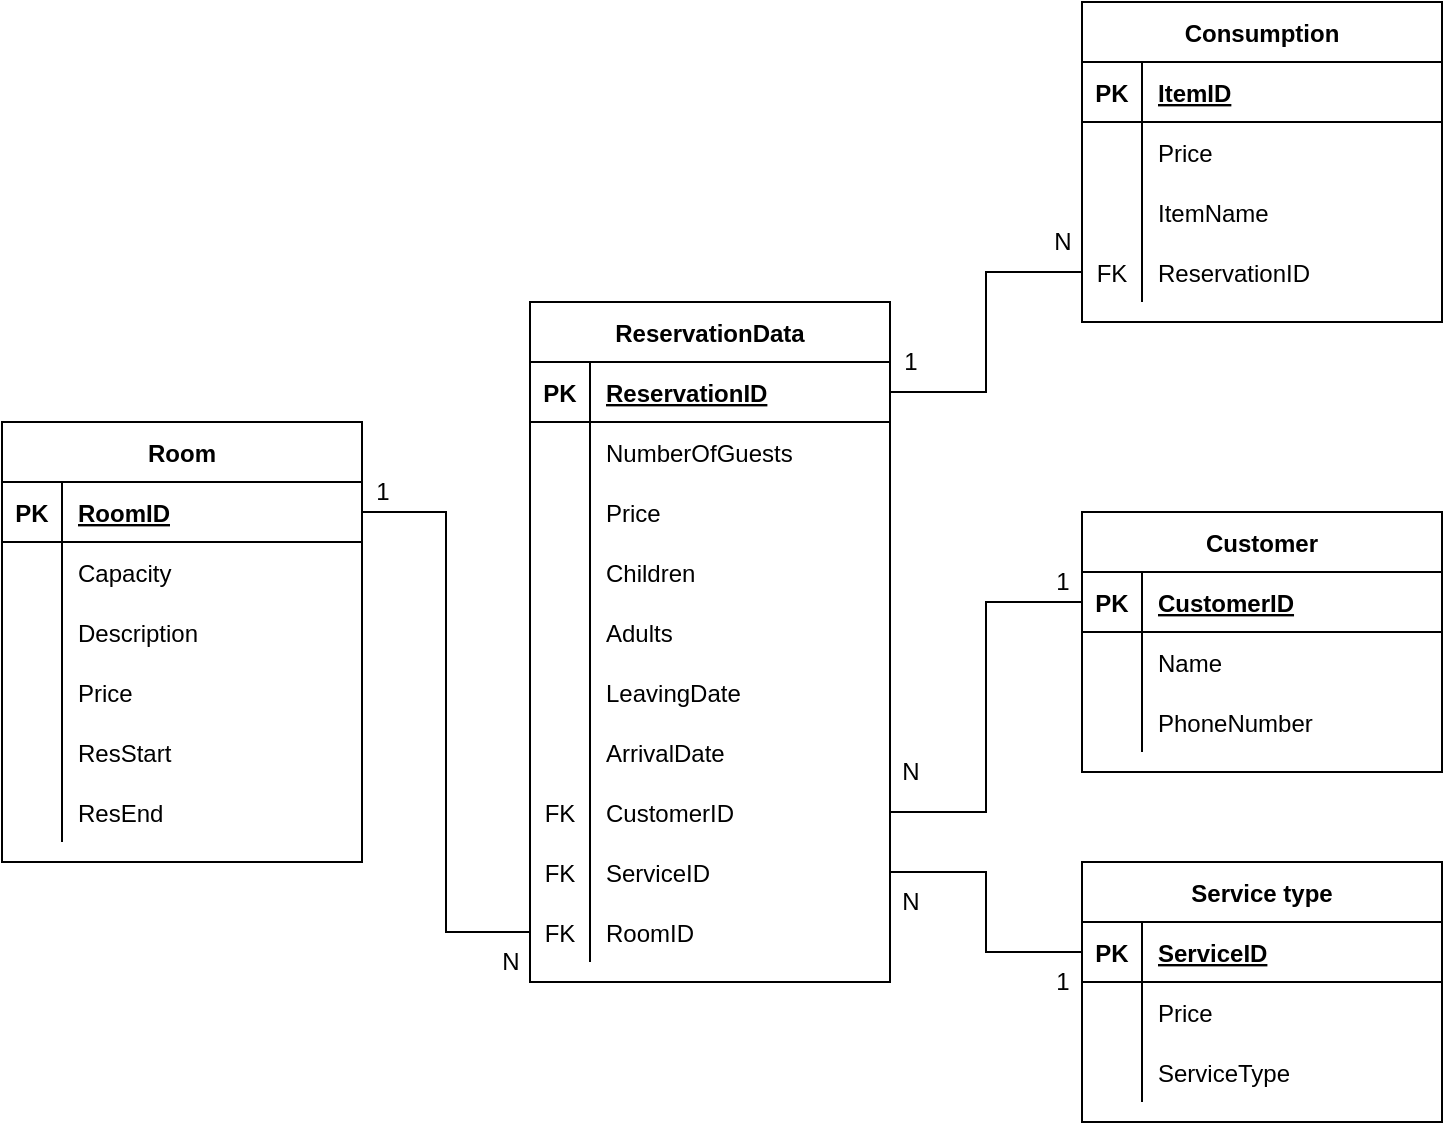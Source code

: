 <mxfile version="15.7.1" type="device"><diagram id="HWn-KV76zwdlHTh2rlvu" name="Page-1"><mxGraphModel dx="1038" dy="689" grid="1" gridSize="10" guides="1" tooltips="1" connect="1" arrows="1" fold="1" page="1" pageScale="1" pageWidth="827" pageHeight="1169" math="0" shadow="0"><root><mxCell id="0"/><mxCell id="1" parent="0"/><mxCell id="mGtqoPG1lexcbGp9XY0Q-1" value="Consumption" style="shape=table;startSize=30;container=1;collapsible=1;childLayout=tableLayout;fixedRows=1;rowLines=0;fontStyle=1;align=center;resizeLast=1;" parent="1" vertex="1"><mxGeometry x="600" y="210" width="180" height="160" as="geometry"/></mxCell><mxCell id="mGtqoPG1lexcbGp9XY0Q-2" value="" style="shape=partialRectangle;collapsible=0;dropTarget=0;pointerEvents=0;fillColor=none;top=0;left=0;bottom=1;right=0;points=[[0,0.5],[1,0.5]];portConstraint=eastwest;" parent="mGtqoPG1lexcbGp9XY0Q-1" vertex="1"><mxGeometry y="30" width="180" height="30" as="geometry"/></mxCell><mxCell id="mGtqoPG1lexcbGp9XY0Q-3" value="PK" style="shape=partialRectangle;connectable=0;fillColor=none;top=0;left=0;bottom=0;right=0;fontStyle=1;overflow=hidden;" parent="mGtqoPG1lexcbGp9XY0Q-2" vertex="1"><mxGeometry width="30" height="30" as="geometry"><mxRectangle width="30" height="30" as="alternateBounds"/></mxGeometry></mxCell><mxCell id="mGtqoPG1lexcbGp9XY0Q-4" value="ItemID" style="shape=partialRectangle;connectable=0;fillColor=none;top=0;left=0;bottom=0;right=0;align=left;spacingLeft=6;fontStyle=5;overflow=hidden;" parent="mGtqoPG1lexcbGp9XY0Q-2" vertex="1"><mxGeometry x="30" width="150" height="30" as="geometry"><mxRectangle width="150" height="30" as="alternateBounds"/></mxGeometry></mxCell><mxCell id="mGtqoPG1lexcbGp9XY0Q-5" value="" style="shape=partialRectangle;collapsible=0;dropTarget=0;pointerEvents=0;fillColor=none;top=0;left=0;bottom=0;right=0;points=[[0,0.5],[1,0.5]];portConstraint=eastwest;" parent="mGtqoPG1lexcbGp9XY0Q-1" vertex="1"><mxGeometry y="60" width="180" height="30" as="geometry"/></mxCell><mxCell id="mGtqoPG1lexcbGp9XY0Q-6" value="" style="shape=partialRectangle;connectable=0;fillColor=none;top=0;left=0;bottom=0;right=0;editable=1;overflow=hidden;" parent="mGtqoPG1lexcbGp9XY0Q-5" vertex="1"><mxGeometry width="30" height="30" as="geometry"><mxRectangle width="30" height="30" as="alternateBounds"/></mxGeometry></mxCell><mxCell id="mGtqoPG1lexcbGp9XY0Q-7" value="Price" style="shape=partialRectangle;connectable=0;fillColor=none;top=0;left=0;bottom=0;right=0;align=left;spacingLeft=6;overflow=hidden;" parent="mGtqoPG1lexcbGp9XY0Q-5" vertex="1"><mxGeometry x="30" width="150" height="30" as="geometry"><mxRectangle width="150" height="30" as="alternateBounds"/></mxGeometry></mxCell><mxCell id="Hojj844xgADR0reQTGTB-10" style="shape=partialRectangle;collapsible=0;dropTarget=0;pointerEvents=0;fillColor=none;top=0;left=0;bottom=0;right=0;points=[[0,0.5],[1,0.5]];portConstraint=eastwest;" parent="mGtqoPG1lexcbGp9XY0Q-1" vertex="1"><mxGeometry y="90" width="180" height="30" as="geometry"/></mxCell><mxCell id="Hojj844xgADR0reQTGTB-11" style="shape=partialRectangle;connectable=0;fillColor=none;top=0;left=0;bottom=0;right=0;editable=1;overflow=hidden;" parent="Hojj844xgADR0reQTGTB-10" vertex="1"><mxGeometry width="30" height="30" as="geometry"><mxRectangle width="30" height="30" as="alternateBounds"/></mxGeometry></mxCell><mxCell id="Hojj844xgADR0reQTGTB-12" value="ItemName" style="shape=partialRectangle;connectable=0;fillColor=none;top=0;left=0;bottom=0;right=0;align=left;spacingLeft=6;overflow=hidden;" parent="Hojj844xgADR0reQTGTB-10" vertex="1"><mxGeometry x="30" width="150" height="30" as="geometry"><mxRectangle width="150" height="30" as="alternateBounds"/></mxGeometry></mxCell><mxCell id="Hojj844xgADR0reQTGTB-13" style="shape=partialRectangle;collapsible=0;dropTarget=0;pointerEvents=0;fillColor=none;top=0;left=0;bottom=0;right=0;points=[[0,0.5],[1,0.5]];portConstraint=eastwest;" parent="mGtqoPG1lexcbGp9XY0Q-1" vertex="1"><mxGeometry y="120" width="180" height="30" as="geometry"/></mxCell><mxCell id="Hojj844xgADR0reQTGTB-14" value="FK" style="shape=partialRectangle;connectable=0;fillColor=none;top=0;left=0;bottom=0;right=0;editable=1;overflow=hidden;" parent="Hojj844xgADR0reQTGTB-13" vertex="1"><mxGeometry width="30" height="30" as="geometry"><mxRectangle width="30" height="30" as="alternateBounds"/></mxGeometry></mxCell><mxCell id="Hojj844xgADR0reQTGTB-15" value="ReservationID" style="shape=partialRectangle;connectable=0;fillColor=none;top=0;left=0;bottom=0;right=0;align=left;spacingLeft=6;overflow=hidden;" parent="Hojj844xgADR0reQTGTB-13" vertex="1"><mxGeometry x="30" width="150" height="30" as="geometry"><mxRectangle width="150" height="30" as="alternateBounds"/></mxGeometry></mxCell><mxCell id="mGtqoPG1lexcbGp9XY0Q-14" value="Service type" style="shape=table;startSize=30;container=1;collapsible=1;childLayout=tableLayout;fixedRows=1;rowLines=0;fontStyle=1;align=center;resizeLast=1;" parent="1" vertex="1"><mxGeometry x="600" y="640" width="180" height="130" as="geometry"/></mxCell><mxCell id="mGtqoPG1lexcbGp9XY0Q-15" value="" style="shape=partialRectangle;collapsible=0;dropTarget=0;pointerEvents=0;fillColor=none;top=0;left=0;bottom=1;right=0;points=[[0,0.5],[1,0.5]];portConstraint=eastwest;" parent="mGtqoPG1lexcbGp9XY0Q-14" vertex="1"><mxGeometry y="30" width="180" height="30" as="geometry"/></mxCell><mxCell id="mGtqoPG1lexcbGp9XY0Q-16" value="PK" style="shape=partialRectangle;connectable=0;fillColor=none;top=0;left=0;bottom=0;right=0;fontStyle=1;overflow=hidden;" parent="mGtqoPG1lexcbGp9XY0Q-15" vertex="1"><mxGeometry width="30" height="30" as="geometry"><mxRectangle width="30" height="30" as="alternateBounds"/></mxGeometry></mxCell><mxCell id="mGtqoPG1lexcbGp9XY0Q-17" value="ServiceID" style="shape=partialRectangle;connectable=0;fillColor=none;top=0;left=0;bottom=0;right=0;align=left;spacingLeft=6;fontStyle=5;overflow=hidden;" parent="mGtqoPG1lexcbGp9XY0Q-15" vertex="1"><mxGeometry x="30" width="150" height="30" as="geometry"><mxRectangle width="150" height="30" as="alternateBounds"/></mxGeometry></mxCell><mxCell id="mGtqoPG1lexcbGp9XY0Q-18" value="" style="shape=partialRectangle;collapsible=0;dropTarget=0;pointerEvents=0;fillColor=none;top=0;left=0;bottom=0;right=0;points=[[0,0.5],[1,0.5]];portConstraint=eastwest;" parent="mGtqoPG1lexcbGp9XY0Q-14" vertex="1"><mxGeometry y="60" width="180" height="30" as="geometry"/></mxCell><mxCell id="mGtqoPG1lexcbGp9XY0Q-19" value="" style="shape=partialRectangle;connectable=0;fillColor=none;top=0;left=0;bottom=0;right=0;editable=1;overflow=hidden;" parent="mGtqoPG1lexcbGp9XY0Q-18" vertex="1"><mxGeometry width="30" height="30" as="geometry"><mxRectangle width="30" height="30" as="alternateBounds"/></mxGeometry></mxCell><mxCell id="mGtqoPG1lexcbGp9XY0Q-20" value="Price" style="shape=partialRectangle;connectable=0;fillColor=none;top=0;left=0;bottom=0;right=0;align=left;spacingLeft=6;overflow=hidden;" parent="mGtqoPG1lexcbGp9XY0Q-18" vertex="1"><mxGeometry x="30" width="150" height="30" as="geometry"><mxRectangle width="150" height="30" as="alternateBounds"/></mxGeometry></mxCell><mxCell id="Hojj844xgADR0reQTGTB-1" style="shape=partialRectangle;collapsible=0;dropTarget=0;pointerEvents=0;fillColor=none;top=0;left=0;bottom=0;right=0;points=[[0,0.5],[1,0.5]];portConstraint=eastwest;" parent="mGtqoPG1lexcbGp9XY0Q-14" vertex="1"><mxGeometry y="90" width="180" height="30" as="geometry"/></mxCell><mxCell id="Hojj844xgADR0reQTGTB-2" style="shape=partialRectangle;connectable=0;fillColor=none;top=0;left=0;bottom=0;right=0;editable=1;overflow=hidden;" parent="Hojj844xgADR0reQTGTB-1" vertex="1"><mxGeometry width="30" height="30" as="geometry"><mxRectangle width="30" height="30" as="alternateBounds"/></mxGeometry></mxCell><mxCell id="Hojj844xgADR0reQTGTB-3" value="ServiceType" style="shape=partialRectangle;connectable=0;fillColor=none;top=0;left=0;bottom=0;right=0;align=left;spacingLeft=6;overflow=hidden;" parent="Hojj844xgADR0reQTGTB-1" vertex="1"><mxGeometry x="30" width="150" height="30" as="geometry"><mxRectangle width="150" height="30" as="alternateBounds"/></mxGeometry></mxCell><mxCell id="mGtqoPG1lexcbGp9XY0Q-21" value="Room" style="shape=table;startSize=30;container=1;collapsible=1;childLayout=tableLayout;fixedRows=1;rowLines=0;fontStyle=1;align=center;resizeLast=1;" parent="1" vertex="1"><mxGeometry x="60" y="420" width="180" height="220" as="geometry"/></mxCell><mxCell id="mGtqoPG1lexcbGp9XY0Q-22" value="" style="shape=partialRectangle;collapsible=0;dropTarget=0;pointerEvents=0;fillColor=none;top=0;left=0;bottom=1;right=0;points=[[0,0.5],[1,0.5]];portConstraint=eastwest;" parent="mGtqoPG1lexcbGp9XY0Q-21" vertex="1"><mxGeometry y="30" width="180" height="30" as="geometry"/></mxCell><mxCell id="mGtqoPG1lexcbGp9XY0Q-23" value="PK" style="shape=partialRectangle;connectable=0;fillColor=none;top=0;left=0;bottom=0;right=0;fontStyle=1;overflow=hidden;" parent="mGtqoPG1lexcbGp9XY0Q-22" vertex="1"><mxGeometry width="30" height="30" as="geometry"><mxRectangle width="30" height="30" as="alternateBounds"/></mxGeometry></mxCell><mxCell id="mGtqoPG1lexcbGp9XY0Q-24" value="RoomID" style="shape=partialRectangle;connectable=0;fillColor=none;top=0;left=0;bottom=0;right=0;align=left;spacingLeft=6;fontStyle=5;overflow=hidden;" parent="mGtqoPG1lexcbGp9XY0Q-22" vertex="1"><mxGeometry x="30" width="150" height="30" as="geometry"><mxRectangle width="150" height="30" as="alternateBounds"/></mxGeometry></mxCell><mxCell id="mGtqoPG1lexcbGp9XY0Q-25" value="" style="shape=partialRectangle;collapsible=0;dropTarget=0;pointerEvents=0;fillColor=none;top=0;left=0;bottom=0;right=0;points=[[0,0.5],[1,0.5]];portConstraint=eastwest;" parent="mGtqoPG1lexcbGp9XY0Q-21" vertex="1"><mxGeometry y="60" width="180" height="30" as="geometry"/></mxCell><mxCell id="mGtqoPG1lexcbGp9XY0Q-26" value="" style="shape=partialRectangle;connectable=0;fillColor=none;top=0;left=0;bottom=0;right=0;editable=1;overflow=hidden;" parent="mGtqoPG1lexcbGp9XY0Q-25" vertex="1"><mxGeometry width="30" height="30" as="geometry"><mxRectangle width="30" height="30" as="alternateBounds"/></mxGeometry></mxCell><mxCell id="mGtqoPG1lexcbGp9XY0Q-27" value="Capacity" style="shape=partialRectangle;connectable=0;fillColor=none;top=0;left=0;bottom=0;right=0;align=left;spacingLeft=6;overflow=hidden;" parent="mGtqoPG1lexcbGp9XY0Q-25" vertex="1"><mxGeometry x="30" width="150" height="30" as="geometry"><mxRectangle width="150" height="30" as="alternateBounds"/></mxGeometry></mxCell><mxCell id="mGtqoPG1lexcbGp9XY0Q-28" value="" style="shape=partialRectangle;collapsible=0;dropTarget=0;pointerEvents=0;fillColor=none;top=0;left=0;bottom=0;right=0;points=[[0,0.5],[1,0.5]];portConstraint=eastwest;" parent="mGtqoPG1lexcbGp9XY0Q-21" vertex="1"><mxGeometry y="90" width="180" height="30" as="geometry"/></mxCell><mxCell id="mGtqoPG1lexcbGp9XY0Q-29" value="" style="shape=partialRectangle;connectable=0;fillColor=none;top=0;left=0;bottom=0;right=0;editable=1;overflow=hidden;" parent="mGtqoPG1lexcbGp9XY0Q-28" vertex="1"><mxGeometry width="30" height="30" as="geometry"><mxRectangle width="30" height="30" as="alternateBounds"/></mxGeometry></mxCell><mxCell id="mGtqoPG1lexcbGp9XY0Q-30" value="Description" style="shape=partialRectangle;connectable=0;fillColor=none;top=0;left=0;bottom=0;right=0;align=left;spacingLeft=6;overflow=hidden;" parent="mGtqoPG1lexcbGp9XY0Q-28" vertex="1"><mxGeometry x="30" width="150" height="30" as="geometry"><mxRectangle width="150" height="30" as="alternateBounds"/></mxGeometry></mxCell><mxCell id="mGtqoPG1lexcbGp9XY0Q-40" style="shape=partialRectangle;collapsible=0;dropTarget=0;pointerEvents=0;fillColor=none;top=0;left=0;bottom=0;right=0;points=[[0,0.5],[1,0.5]];portConstraint=eastwest;" parent="mGtqoPG1lexcbGp9XY0Q-21" vertex="1"><mxGeometry y="120" width="180" height="30" as="geometry"/></mxCell><mxCell id="mGtqoPG1lexcbGp9XY0Q-41" style="shape=partialRectangle;connectable=0;fillColor=none;top=0;left=0;bottom=0;right=0;editable=1;overflow=hidden;" parent="mGtqoPG1lexcbGp9XY0Q-40" vertex="1"><mxGeometry width="30" height="30" as="geometry"><mxRectangle width="30" height="30" as="alternateBounds"/></mxGeometry></mxCell><mxCell id="mGtqoPG1lexcbGp9XY0Q-42" value="Price" style="shape=partialRectangle;connectable=0;fillColor=none;top=0;left=0;bottom=0;right=0;align=left;spacingLeft=6;overflow=hidden;" parent="mGtqoPG1lexcbGp9XY0Q-40" vertex="1"><mxGeometry x="30" width="150" height="30" as="geometry"><mxRectangle width="150" height="30" as="alternateBounds"/></mxGeometry></mxCell><mxCell id="mGtqoPG1lexcbGp9XY0Q-37" style="shape=partialRectangle;collapsible=0;dropTarget=0;pointerEvents=0;fillColor=none;top=0;left=0;bottom=0;right=0;points=[[0,0.5],[1,0.5]];portConstraint=eastwest;" parent="mGtqoPG1lexcbGp9XY0Q-21" vertex="1"><mxGeometry y="150" width="180" height="30" as="geometry"/></mxCell><mxCell id="mGtqoPG1lexcbGp9XY0Q-38" style="shape=partialRectangle;connectable=0;fillColor=none;top=0;left=0;bottom=0;right=0;editable=1;overflow=hidden;" parent="mGtqoPG1lexcbGp9XY0Q-37" vertex="1"><mxGeometry width="30" height="30" as="geometry"><mxRectangle width="30" height="30" as="alternateBounds"/></mxGeometry></mxCell><mxCell id="mGtqoPG1lexcbGp9XY0Q-39" value="ResStart" style="shape=partialRectangle;connectable=0;fillColor=none;top=0;left=0;bottom=0;right=0;align=left;spacingLeft=6;overflow=hidden;" parent="mGtqoPG1lexcbGp9XY0Q-37" vertex="1"><mxGeometry x="30" width="150" height="30" as="geometry"><mxRectangle width="150" height="30" as="alternateBounds"/></mxGeometry></mxCell><mxCell id="mGtqoPG1lexcbGp9XY0Q-34" style="shape=partialRectangle;collapsible=0;dropTarget=0;pointerEvents=0;fillColor=none;top=0;left=0;bottom=0;right=0;points=[[0,0.5],[1,0.5]];portConstraint=eastwest;" parent="mGtqoPG1lexcbGp9XY0Q-21" vertex="1"><mxGeometry y="180" width="180" height="30" as="geometry"/></mxCell><mxCell id="mGtqoPG1lexcbGp9XY0Q-35" style="shape=partialRectangle;connectable=0;fillColor=none;top=0;left=0;bottom=0;right=0;editable=1;overflow=hidden;" parent="mGtqoPG1lexcbGp9XY0Q-34" vertex="1"><mxGeometry width="30" height="30" as="geometry"><mxRectangle width="30" height="30" as="alternateBounds"/></mxGeometry></mxCell><mxCell id="mGtqoPG1lexcbGp9XY0Q-36" value="ResEnd" style="shape=partialRectangle;connectable=0;fillColor=none;top=0;left=0;bottom=0;right=0;align=left;spacingLeft=6;overflow=hidden;" parent="mGtqoPG1lexcbGp9XY0Q-34" vertex="1"><mxGeometry x="30" width="150" height="30" as="geometry"><mxRectangle width="150" height="30" as="alternateBounds"/></mxGeometry></mxCell><mxCell id="mGtqoPG1lexcbGp9XY0Q-43" value="ReservationData" style="shape=table;startSize=30;container=1;collapsible=1;childLayout=tableLayout;fixedRows=1;rowLines=0;fontStyle=1;align=center;resizeLast=1;" parent="1" vertex="1"><mxGeometry x="324" y="360" width="180" height="340" as="geometry"/></mxCell><mxCell id="mGtqoPG1lexcbGp9XY0Q-44" value="" style="shape=partialRectangle;collapsible=0;dropTarget=0;pointerEvents=0;fillColor=none;top=0;left=0;bottom=1;right=0;points=[[0,0.5],[1,0.5]];portConstraint=eastwest;" parent="mGtqoPG1lexcbGp9XY0Q-43" vertex="1"><mxGeometry y="30" width="180" height="30" as="geometry"/></mxCell><mxCell id="mGtqoPG1lexcbGp9XY0Q-45" value="PK" style="shape=partialRectangle;connectable=0;fillColor=none;top=0;left=0;bottom=0;right=0;fontStyle=1;overflow=hidden;" parent="mGtqoPG1lexcbGp9XY0Q-44" vertex="1"><mxGeometry width="30" height="30" as="geometry"><mxRectangle width="30" height="30" as="alternateBounds"/></mxGeometry></mxCell><mxCell id="mGtqoPG1lexcbGp9XY0Q-46" value="ReservationID" style="shape=partialRectangle;connectable=0;fillColor=none;top=0;left=0;bottom=0;right=0;align=left;spacingLeft=6;fontStyle=5;overflow=hidden;" parent="mGtqoPG1lexcbGp9XY0Q-44" vertex="1"><mxGeometry x="30" width="150" height="30" as="geometry"><mxRectangle width="150" height="30" as="alternateBounds"/></mxGeometry></mxCell><mxCell id="mGtqoPG1lexcbGp9XY0Q-50" value="" style="shape=partialRectangle;collapsible=0;dropTarget=0;pointerEvents=0;fillColor=none;top=0;left=0;bottom=0;right=0;points=[[0,0.5],[1,0.5]];portConstraint=eastwest;" parent="mGtqoPG1lexcbGp9XY0Q-43" vertex="1"><mxGeometry y="60" width="180" height="30" as="geometry"/></mxCell><mxCell id="mGtqoPG1lexcbGp9XY0Q-51" value="" style="shape=partialRectangle;connectable=0;fillColor=none;top=0;left=0;bottom=0;right=0;editable=1;overflow=hidden;" parent="mGtqoPG1lexcbGp9XY0Q-50" vertex="1"><mxGeometry width="30" height="30" as="geometry"><mxRectangle width="30" height="30" as="alternateBounds"/></mxGeometry></mxCell><mxCell id="mGtqoPG1lexcbGp9XY0Q-52" value="NumberOfGuests" style="shape=partialRectangle;connectable=0;fillColor=none;top=0;left=0;bottom=0;right=0;align=left;spacingLeft=6;overflow=hidden;" parent="mGtqoPG1lexcbGp9XY0Q-50" vertex="1"><mxGeometry x="30" width="150" height="30" as="geometry"><mxRectangle width="150" height="30" as="alternateBounds"/></mxGeometry></mxCell><mxCell id="mGtqoPG1lexcbGp9XY0Q-53" value="" style="shape=partialRectangle;collapsible=0;dropTarget=0;pointerEvents=0;fillColor=none;top=0;left=0;bottom=0;right=0;points=[[0,0.5],[1,0.5]];portConstraint=eastwest;" parent="mGtqoPG1lexcbGp9XY0Q-43" vertex="1"><mxGeometry y="90" width="180" height="30" as="geometry"/></mxCell><mxCell id="mGtqoPG1lexcbGp9XY0Q-54" value="" style="shape=partialRectangle;connectable=0;fillColor=none;top=0;left=0;bottom=0;right=0;editable=1;overflow=hidden;" parent="mGtqoPG1lexcbGp9XY0Q-53" vertex="1"><mxGeometry width="30" height="30" as="geometry"><mxRectangle width="30" height="30" as="alternateBounds"/></mxGeometry></mxCell><mxCell id="mGtqoPG1lexcbGp9XY0Q-55" value="Price" style="shape=partialRectangle;connectable=0;fillColor=none;top=0;left=0;bottom=0;right=0;align=left;spacingLeft=6;overflow=hidden;" parent="mGtqoPG1lexcbGp9XY0Q-53" vertex="1"><mxGeometry x="30" width="150" height="30" as="geometry"><mxRectangle width="150" height="30" as="alternateBounds"/></mxGeometry></mxCell><mxCell id="mGtqoPG1lexcbGp9XY0Q-56" style="shape=partialRectangle;collapsible=0;dropTarget=0;pointerEvents=0;fillColor=none;top=0;left=0;bottom=0;right=0;points=[[0,0.5],[1,0.5]];portConstraint=eastwest;" parent="mGtqoPG1lexcbGp9XY0Q-43" vertex="1"><mxGeometry y="120" width="180" height="30" as="geometry"/></mxCell><mxCell id="mGtqoPG1lexcbGp9XY0Q-57" style="shape=partialRectangle;connectable=0;fillColor=none;top=0;left=0;bottom=0;right=0;editable=1;overflow=hidden;" parent="mGtqoPG1lexcbGp9XY0Q-56" vertex="1"><mxGeometry width="30" height="30" as="geometry"><mxRectangle width="30" height="30" as="alternateBounds"/></mxGeometry></mxCell><mxCell id="mGtqoPG1lexcbGp9XY0Q-58" value="Children" style="shape=partialRectangle;connectable=0;fillColor=none;top=0;left=0;bottom=0;right=0;align=left;spacingLeft=6;overflow=hidden;" parent="mGtqoPG1lexcbGp9XY0Q-56" vertex="1"><mxGeometry x="30" width="150" height="30" as="geometry"><mxRectangle width="150" height="30" as="alternateBounds"/></mxGeometry></mxCell><mxCell id="mGtqoPG1lexcbGp9XY0Q-59" style="shape=partialRectangle;collapsible=0;dropTarget=0;pointerEvents=0;fillColor=none;top=0;left=0;bottom=0;right=0;points=[[0,0.5],[1,0.5]];portConstraint=eastwest;" parent="mGtqoPG1lexcbGp9XY0Q-43" vertex="1"><mxGeometry y="150" width="180" height="30" as="geometry"/></mxCell><mxCell id="mGtqoPG1lexcbGp9XY0Q-60" style="shape=partialRectangle;connectable=0;fillColor=none;top=0;left=0;bottom=0;right=0;editable=1;overflow=hidden;" parent="mGtqoPG1lexcbGp9XY0Q-59" vertex="1"><mxGeometry width="30" height="30" as="geometry"><mxRectangle width="30" height="30" as="alternateBounds"/></mxGeometry></mxCell><mxCell id="mGtqoPG1lexcbGp9XY0Q-61" value="Adults" style="shape=partialRectangle;connectable=0;fillColor=none;top=0;left=0;bottom=0;right=0;align=left;spacingLeft=6;overflow=hidden;" parent="mGtqoPG1lexcbGp9XY0Q-59" vertex="1"><mxGeometry x="30" width="150" height="30" as="geometry"><mxRectangle width="150" height="30" as="alternateBounds"/></mxGeometry></mxCell><mxCell id="mGtqoPG1lexcbGp9XY0Q-62" style="shape=partialRectangle;collapsible=0;dropTarget=0;pointerEvents=0;fillColor=none;top=0;left=0;bottom=0;right=0;points=[[0,0.5],[1,0.5]];portConstraint=eastwest;" parent="mGtqoPG1lexcbGp9XY0Q-43" vertex="1"><mxGeometry y="180" width="180" height="30" as="geometry"/></mxCell><mxCell id="mGtqoPG1lexcbGp9XY0Q-63" style="shape=partialRectangle;connectable=0;fillColor=none;top=0;left=0;bottom=0;right=0;editable=1;overflow=hidden;" parent="mGtqoPG1lexcbGp9XY0Q-62" vertex="1"><mxGeometry width="30" height="30" as="geometry"><mxRectangle width="30" height="30" as="alternateBounds"/></mxGeometry></mxCell><mxCell id="mGtqoPG1lexcbGp9XY0Q-64" value="LeavingDate" style="shape=partialRectangle;connectable=0;fillColor=none;top=0;left=0;bottom=0;right=0;align=left;spacingLeft=6;overflow=hidden;" parent="mGtqoPG1lexcbGp9XY0Q-62" vertex="1"><mxGeometry x="30" width="150" height="30" as="geometry"><mxRectangle width="150" height="30" as="alternateBounds"/></mxGeometry></mxCell><mxCell id="mGtqoPG1lexcbGp9XY0Q-68" style="shape=partialRectangle;collapsible=0;dropTarget=0;pointerEvents=0;fillColor=none;top=0;left=0;bottom=0;right=0;points=[[0,0.5],[1,0.5]];portConstraint=eastwest;" parent="mGtqoPG1lexcbGp9XY0Q-43" vertex="1"><mxGeometry y="210" width="180" height="30" as="geometry"/></mxCell><mxCell id="mGtqoPG1lexcbGp9XY0Q-69" style="shape=partialRectangle;connectable=0;fillColor=none;top=0;left=0;bottom=0;right=0;editable=1;overflow=hidden;" parent="mGtqoPG1lexcbGp9XY0Q-68" vertex="1"><mxGeometry width="30" height="30" as="geometry"><mxRectangle width="30" height="30" as="alternateBounds"/></mxGeometry></mxCell><mxCell id="mGtqoPG1lexcbGp9XY0Q-70" value="ArrivalDate" style="shape=partialRectangle;connectable=0;fillColor=none;top=0;left=0;bottom=0;right=0;align=left;spacingLeft=6;overflow=hidden;" parent="mGtqoPG1lexcbGp9XY0Q-68" vertex="1"><mxGeometry x="30" width="150" height="30" as="geometry"><mxRectangle width="150" height="30" as="alternateBounds"/></mxGeometry></mxCell><mxCell id="mGtqoPG1lexcbGp9XY0Q-108" style="shape=partialRectangle;collapsible=0;dropTarget=0;pointerEvents=0;fillColor=none;top=0;left=0;bottom=0;right=0;points=[[0,0.5],[1,0.5]];portConstraint=eastwest;" parent="mGtqoPG1lexcbGp9XY0Q-43" vertex="1"><mxGeometry y="240" width="180" height="30" as="geometry"/></mxCell><mxCell id="mGtqoPG1lexcbGp9XY0Q-109" value="FK" style="shape=partialRectangle;connectable=0;fillColor=none;top=0;left=0;bottom=0;right=0;editable=1;overflow=hidden;" parent="mGtqoPG1lexcbGp9XY0Q-108" vertex="1"><mxGeometry width="30" height="30" as="geometry"><mxRectangle width="30" height="30" as="alternateBounds"/></mxGeometry></mxCell><mxCell id="mGtqoPG1lexcbGp9XY0Q-110" value="CustomerID" style="shape=partialRectangle;connectable=0;fillColor=none;top=0;left=0;bottom=0;right=0;align=left;spacingLeft=6;overflow=hidden;" parent="mGtqoPG1lexcbGp9XY0Q-108" vertex="1"><mxGeometry x="30" width="150" height="30" as="geometry"><mxRectangle width="150" height="30" as="alternateBounds"/></mxGeometry></mxCell><mxCell id="mGtqoPG1lexcbGp9XY0Q-115" style="shape=partialRectangle;collapsible=0;dropTarget=0;pointerEvents=0;fillColor=none;top=0;left=0;bottom=0;right=0;points=[[0,0.5],[1,0.5]];portConstraint=eastwest;" parent="mGtqoPG1lexcbGp9XY0Q-43" vertex="1"><mxGeometry y="270" width="180" height="30" as="geometry"/></mxCell><mxCell id="mGtqoPG1lexcbGp9XY0Q-116" value="FK" style="shape=partialRectangle;connectable=0;fillColor=none;top=0;left=0;bottom=0;right=0;editable=1;overflow=hidden;" parent="mGtqoPG1lexcbGp9XY0Q-115" vertex="1"><mxGeometry width="30" height="30" as="geometry"><mxRectangle width="30" height="30" as="alternateBounds"/></mxGeometry></mxCell><mxCell id="mGtqoPG1lexcbGp9XY0Q-117" value="ServiceID" style="shape=partialRectangle;connectable=0;fillColor=none;top=0;left=0;bottom=0;right=0;align=left;spacingLeft=6;overflow=hidden;" parent="mGtqoPG1lexcbGp9XY0Q-115" vertex="1"><mxGeometry x="30" width="150" height="30" as="geometry"><mxRectangle width="150" height="30" as="alternateBounds"/></mxGeometry></mxCell><mxCell id="Hojj844xgADR0reQTGTB-4" style="shape=partialRectangle;collapsible=0;dropTarget=0;pointerEvents=0;fillColor=none;top=0;left=0;bottom=0;right=0;points=[[0,0.5],[1,0.5]];portConstraint=eastwest;" parent="mGtqoPG1lexcbGp9XY0Q-43" vertex="1"><mxGeometry y="300" width="180" height="30" as="geometry"/></mxCell><mxCell id="Hojj844xgADR0reQTGTB-5" value="FK" style="shape=partialRectangle;connectable=0;fillColor=none;top=0;left=0;bottom=0;right=0;editable=1;overflow=hidden;" parent="Hojj844xgADR0reQTGTB-4" vertex="1"><mxGeometry width="30" height="30" as="geometry"><mxRectangle width="30" height="30" as="alternateBounds"/></mxGeometry></mxCell><mxCell id="Hojj844xgADR0reQTGTB-6" value="RoomID" style="shape=partialRectangle;connectable=0;fillColor=none;top=0;left=0;bottom=0;right=0;align=left;spacingLeft=6;overflow=hidden;" parent="Hojj844xgADR0reQTGTB-4" vertex="1"><mxGeometry x="30" width="150" height="30" as="geometry"><mxRectangle width="150" height="30" as="alternateBounds"/></mxGeometry></mxCell><mxCell id="mGtqoPG1lexcbGp9XY0Q-74" value="Customer" style="shape=table;startSize=30;container=1;collapsible=1;childLayout=tableLayout;fixedRows=1;rowLines=0;fontStyle=1;align=center;resizeLast=1;" parent="1" vertex="1"><mxGeometry x="600" y="465" width="180" height="130" as="geometry"/></mxCell><mxCell id="mGtqoPG1lexcbGp9XY0Q-75" value="" style="shape=partialRectangle;collapsible=0;dropTarget=0;pointerEvents=0;fillColor=none;top=0;left=0;bottom=1;right=0;points=[[0,0.5],[1,0.5]];portConstraint=eastwest;" parent="mGtqoPG1lexcbGp9XY0Q-74" vertex="1"><mxGeometry y="30" width="180" height="30" as="geometry"/></mxCell><mxCell id="mGtqoPG1lexcbGp9XY0Q-76" value="PK" style="shape=partialRectangle;connectable=0;fillColor=none;top=0;left=0;bottom=0;right=0;fontStyle=1;overflow=hidden;" parent="mGtqoPG1lexcbGp9XY0Q-75" vertex="1"><mxGeometry width="30" height="30" as="geometry"><mxRectangle width="30" height="30" as="alternateBounds"/></mxGeometry></mxCell><mxCell id="mGtqoPG1lexcbGp9XY0Q-77" value="CustomerID" style="shape=partialRectangle;connectable=0;fillColor=none;top=0;left=0;bottom=0;right=0;align=left;spacingLeft=6;fontStyle=5;overflow=hidden;" parent="mGtqoPG1lexcbGp9XY0Q-75" vertex="1"><mxGeometry x="30" width="150" height="30" as="geometry"><mxRectangle width="150" height="30" as="alternateBounds"/></mxGeometry></mxCell><mxCell id="mGtqoPG1lexcbGp9XY0Q-78" value="" style="shape=partialRectangle;collapsible=0;dropTarget=0;pointerEvents=0;fillColor=none;top=0;left=0;bottom=0;right=0;points=[[0,0.5],[1,0.5]];portConstraint=eastwest;" parent="mGtqoPG1lexcbGp9XY0Q-74" vertex="1"><mxGeometry y="60" width="180" height="30" as="geometry"/></mxCell><mxCell id="mGtqoPG1lexcbGp9XY0Q-79" value="" style="shape=partialRectangle;connectable=0;fillColor=none;top=0;left=0;bottom=0;right=0;editable=1;overflow=hidden;" parent="mGtqoPG1lexcbGp9XY0Q-78" vertex="1"><mxGeometry width="30" height="30" as="geometry"><mxRectangle width="30" height="30" as="alternateBounds"/></mxGeometry></mxCell><mxCell id="mGtqoPG1lexcbGp9XY0Q-80" value="Name" style="shape=partialRectangle;connectable=0;fillColor=none;top=0;left=0;bottom=0;right=0;align=left;spacingLeft=6;overflow=hidden;" parent="mGtqoPG1lexcbGp9XY0Q-78" vertex="1"><mxGeometry x="30" width="150" height="30" as="geometry"><mxRectangle width="150" height="30" as="alternateBounds"/></mxGeometry></mxCell><mxCell id="mGtqoPG1lexcbGp9XY0Q-81" value="" style="shape=partialRectangle;collapsible=0;dropTarget=0;pointerEvents=0;fillColor=none;top=0;left=0;bottom=0;right=0;points=[[0,0.5],[1,0.5]];portConstraint=eastwest;" parent="mGtqoPG1lexcbGp9XY0Q-74" vertex="1"><mxGeometry y="90" width="180" height="30" as="geometry"/></mxCell><mxCell id="mGtqoPG1lexcbGp9XY0Q-82" value="" style="shape=partialRectangle;connectable=0;fillColor=none;top=0;left=0;bottom=0;right=0;editable=1;overflow=hidden;" parent="mGtqoPG1lexcbGp9XY0Q-81" vertex="1"><mxGeometry width="30" height="30" as="geometry"><mxRectangle width="30" height="30" as="alternateBounds"/></mxGeometry></mxCell><mxCell id="mGtqoPG1lexcbGp9XY0Q-83" value="PhoneNumber" style="shape=partialRectangle;connectable=0;fillColor=none;top=0;left=0;bottom=0;right=0;align=left;spacingLeft=6;overflow=hidden;" parent="mGtqoPG1lexcbGp9XY0Q-81" vertex="1"><mxGeometry x="30" width="150" height="30" as="geometry"><mxRectangle width="150" height="30" as="alternateBounds"/></mxGeometry></mxCell><mxCell id="mGtqoPG1lexcbGp9XY0Q-144" style="edgeStyle=orthogonalEdgeStyle;rounded=0;orthogonalLoop=1;jettySize=auto;html=1;exitX=1;exitY=0.5;exitDx=0;exitDy=0;entryX=0;entryY=0.5;entryDx=0;entryDy=0;endArrow=none;endFill=0;" parent="1" source="mGtqoPG1lexcbGp9XY0Q-108" target="mGtqoPG1lexcbGp9XY0Q-75" edge="1"><mxGeometry relative="1" as="geometry"/></mxCell><mxCell id="mGtqoPG1lexcbGp9XY0Q-146" value="1" style="text;html=1;align=center;verticalAlign=middle;resizable=0;points=[];autosize=1;strokeColor=none;fillColor=none;" parent="1" vertex="1"><mxGeometry x="580" y="490" width="20" height="20" as="geometry"/></mxCell><mxCell id="mGtqoPG1lexcbGp9XY0Q-147" value="1" style="text;html=1;align=center;verticalAlign=middle;resizable=0;points=[];autosize=1;strokeColor=none;fillColor=none;" parent="1" vertex="1"><mxGeometry x="580" y="690" width="20" height="20" as="geometry"/></mxCell><mxCell id="mGtqoPG1lexcbGp9XY0Q-148" value="N" style="text;html=1;align=center;verticalAlign=middle;resizable=0;points=[];autosize=1;strokeColor=none;fillColor=none;" parent="1" vertex="1"><mxGeometry x="504" y="585" width="20" height="20" as="geometry"/></mxCell><mxCell id="mGtqoPG1lexcbGp9XY0Q-149" value="N" style="text;html=1;align=center;verticalAlign=middle;resizable=0;points=[];autosize=1;strokeColor=none;fillColor=none;" parent="1" vertex="1"><mxGeometry x="504" y="650" width="20" height="20" as="geometry"/></mxCell><mxCell id="mGtqoPG1lexcbGp9XY0Q-151" style="edgeStyle=orthogonalEdgeStyle;rounded=0;orthogonalLoop=1;jettySize=auto;html=1;exitX=0;exitY=0.5;exitDx=0;exitDy=0;entryX=1;entryY=0.5;entryDx=0;entryDy=0;endArrow=none;endFill=0;" parent="1" source="mGtqoPG1lexcbGp9XY0Q-15" target="mGtqoPG1lexcbGp9XY0Q-115" edge="1"><mxGeometry relative="1" as="geometry"/></mxCell><mxCell id="Hojj844xgADR0reQTGTB-7" style="rounded=0;orthogonalLoop=1;jettySize=auto;html=1;exitX=1;exitY=0.5;exitDx=0;exitDy=0;entryX=0;entryY=0.5;entryDx=0;entryDy=0;edgeStyle=orthogonalEdgeStyle;endArrow=none;endFill=0;" parent="1" source="mGtqoPG1lexcbGp9XY0Q-22" target="Hojj844xgADR0reQTGTB-4" edge="1"><mxGeometry relative="1" as="geometry"/></mxCell><mxCell id="Hojj844xgADR0reQTGTB-17" value="1" style="text;html=1;align=center;verticalAlign=middle;resizable=0;points=[];autosize=1;strokeColor=none;fillColor=none;" parent="1" vertex="1"><mxGeometry x="240" y="445" width="20" height="20" as="geometry"/></mxCell><mxCell id="Hojj844xgADR0reQTGTB-18" value="N" style="text;html=1;align=center;verticalAlign=middle;resizable=0;points=[];autosize=1;strokeColor=none;fillColor=none;" parent="1" vertex="1"><mxGeometry x="304" y="680" width="20" height="20" as="geometry"/></mxCell><mxCell id="Hojj844xgADR0reQTGTB-20" value="N" style="text;html=1;align=center;verticalAlign=middle;resizable=0;points=[];autosize=1;strokeColor=none;fillColor=none;" parent="1" vertex="1"><mxGeometry x="580" y="320" width="20" height="20" as="geometry"/></mxCell><mxCell id="NARSaLpJ_0PZTjspR5Qm-1" style="edgeStyle=orthogonalEdgeStyle;rounded=0;orthogonalLoop=1;jettySize=auto;html=1;exitX=1;exitY=0.5;exitDx=0;exitDy=0;entryX=0;entryY=0.5;entryDx=0;entryDy=0;endArrow=none;endFill=0;" edge="1" parent="1" source="mGtqoPG1lexcbGp9XY0Q-44" target="Hojj844xgADR0reQTGTB-13"><mxGeometry relative="1" as="geometry"/></mxCell><mxCell id="NARSaLpJ_0PZTjspR5Qm-2" value="1" style="text;html=1;align=center;verticalAlign=middle;resizable=0;points=[];autosize=1;strokeColor=none;fillColor=none;" vertex="1" parent="1"><mxGeometry x="504" y="380" width="20" height="20" as="geometry"/></mxCell></root></mxGraphModel></diagram></mxfile>